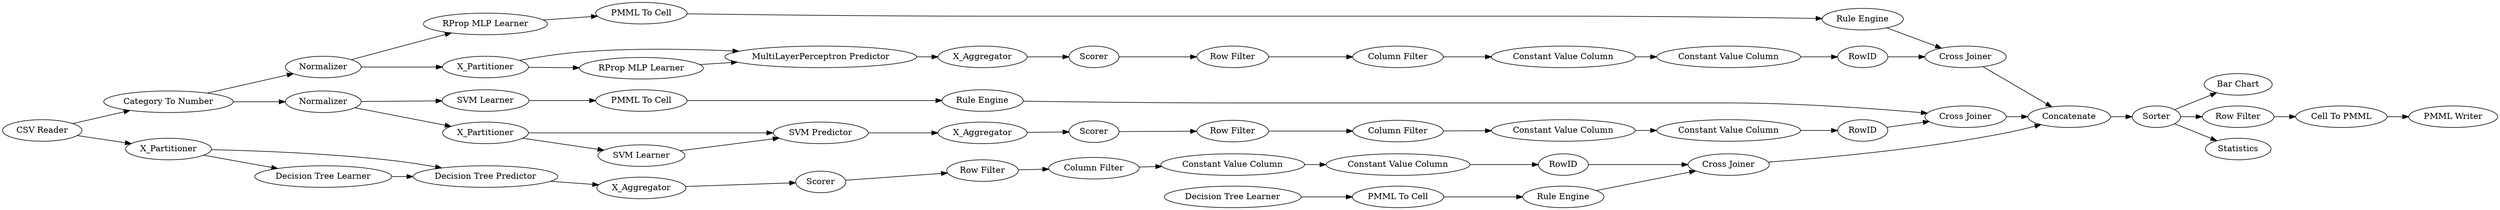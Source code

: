 digraph {
	"4200227519455674789_292" [label="Constant Value Column"]
	"5036441350070881423_58" [label="Category To Number"]
	"-3544194864831273426_39" [label="Cross Joiner"]
	"4874074096022341272_32" [label="Decision Tree Predictor"]
	"4200227519455674789_9" [label="Row Filter"]
	"2284148026566464520_38" [label="Cross Joiner"]
	"2284148026566464520_7" [label=X_Aggregator]
	"1718420229294422663_34" [label="Rule Engine"]
	"1342386278375331281_35" [label="Rule Engine"]
	"-417175415952546198_35" [label="RProp MLP Learner"]
	"-5802824780086416924_9" [label="Row Filter"]
	"4200227519455674789_290" [label="Constant Value Column"]
	"4874074096022341272_39" [label=Scorer]
	"5036441350070881423_60" [label=Concatenate]
	"-64018177236819369_292" [label="Constant Value Column"]
	"-3544194864831273426_7" [label=X_Aggregator]
	"4874074096022341272_38" [label="Cross Joiner"]
	"4200227519455674789_293" [label=RowID]
	"-64018177236819369_290" [label="Constant Value Column"]
	"1342386278375331281_33" [label="SVM Learner"]
	"-3544194864831273426_2" [label=X_Partitioner]
	"5036441350070881423_59" [label="Bar Chart"]
	"-5802824780086416924_293" [label=RowID]
	"2284148026566464520_39" [label=Normalizer]
	"5036441350070881423_61" [label="PMML Writer"]
	"1342386278375331281_34" [label="PMML To Cell"]
	"4874074096022341272_7" [label=X_Aggregator]
	"-64018177236819369_293" [label=RowID]
	"-64018177236819369_9" [label="Row Filter"]
	"1718420229294422663_28" [label="PMML To Cell"]
	"2284148026566464520_32" [label="MultiLayerPerceptron Predictor"]
	"-3544194864831273426_41" [label=Scorer]
	"-5802824780086416924_294" [label="Column Filter"]
	"-417175415952546198_22" [label="PMML To Cell"]
	"5036441350070881423_53" [label="Row Filter"]
	"-3544194864831273426_32" [label="SVM Predictor"]
	"5036441350070881423_62" [label="CSV Reader"]
	"2284148026566464520_2" [label=X_Partitioner]
	"2284148026566464520_31" [label="RProp MLP Learner"]
	"5036441350070881423_63" [label=Statistics]
	"-5802824780086416924_290" [label="Constant Value Column"]
	"5036441350070881423_54" [label="Cell To PMML"]
	"-64018177236819369_294" [label="Column Filter"]
	"5036441350070881423_52" [label=Sorter]
	"1718420229294422663_33" [label="Decision Tree Learner"]
	"4200227519455674789_294" [label="Column Filter"]
	"-3544194864831273426_31" [label="SVM Learner"]
	"-3544194864831273426_40" [label=Normalizer]
	"4874074096022341272_31" [label="Decision Tree Learner"]
	"4874074096022341272_2" [label=X_Partitioner]
	"2284148026566464520_40" [label=Scorer]
	"-5802824780086416924_292" [label="Constant Value Column"]
	"-417175415952546198_34" [label="Rule Engine"]
	"1718420229294422663_28" -> "1718420229294422663_34"
	"5036441350070881423_58" -> "2284148026566464520_39"
	"-3544194864831273426_40" -> "1342386278375331281_33"
	"-3544194864831273426_32" -> "-3544194864831273426_7"
	"5036441350070881423_52" -> "5036441350070881423_53"
	"1718420229294422663_33" -> "1718420229294422663_28"
	"-64018177236819369_292" -> "-64018177236819369_293"
	"-3544194864831273426_31" -> "-3544194864831273426_32"
	"2284148026566464520_7" -> "2284148026566464520_40"
	"4874074096022341272_39" -> "-64018177236819369_9"
	"-64018177236819369_9" -> "-64018177236819369_294"
	"2284148026566464520_2" -> "2284148026566464520_31"
	"4874074096022341272_2" -> "4874074096022341272_31"
	"-64018177236819369_293" -> "4874074096022341272_38"
	"4874074096022341272_38" -> "5036441350070881423_60"
	"2284148026566464520_39" -> "2284148026566464520_2"
	"5036441350070881423_52" -> "5036441350070881423_63"
	"-5802824780086416924_290" -> "-5802824780086416924_292"
	"1342386278375331281_34" -> "1342386278375331281_35"
	"-5802824780086416924_9" -> "-5802824780086416924_294"
	"4874074096022341272_2" -> "4874074096022341272_32"
	"-3544194864831273426_41" -> "4200227519455674789_9"
	"5036441350070881423_52" -> "5036441350070881423_59"
	"-5802824780086416924_293" -> "2284148026566464520_38"
	"-5802824780086416924_294" -> "-5802824780086416924_290"
	"-3544194864831273426_2" -> "-3544194864831273426_31"
	"-3544194864831273426_40" -> "-3544194864831273426_2"
	"2284148026566464520_39" -> "-417175415952546198_35"
	"4200227519455674789_9" -> "4200227519455674789_294"
	"-417175415952546198_35" -> "-417175415952546198_22"
	"1342386278375331281_33" -> "1342386278375331281_34"
	"-64018177236819369_290" -> "-64018177236819369_292"
	"1718420229294422663_34" -> "4874074096022341272_38"
	"2284148026566464520_31" -> "2284148026566464520_32"
	"5036441350070881423_60" -> "5036441350070881423_52"
	"5036441350070881423_54" -> "5036441350070881423_61"
	"-64018177236819369_294" -> "-64018177236819369_290"
	"-417175415952546198_22" -> "-417175415952546198_34"
	"4200227519455674789_294" -> "4200227519455674789_290"
	"5036441350070881423_62" -> "4874074096022341272_2"
	"2284148026566464520_38" -> "5036441350070881423_60"
	"2284148026566464520_32" -> "2284148026566464520_7"
	"4200227519455674789_292" -> "4200227519455674789_293"
	"4874074096022341272_31" -> "4874074096022341272_32"
	"-3544194864831273426_2" -> "-3544194864831273426_32"
	"4200227519455674789_293" -> "-3544194864831273426_39"
	"5036441350070881423_53" -> "5036441350070881423_54"
	"-417175415952546198_34" -> "2284148026566464520_38"
	"4874074096022341272_32" -> "4874074096022341272_7"
	"2284148026566464520_40" -> "-5802824780086416924_9"
	"-5802824780086416924_292" -> "-5802824780086416924_293"
	"-3544194864831273426_39" -> "5036441350070881423_60"
	"4200227519455674789_290" -> "4200227519455674789_292"
	"4874074096022341272_7" -> "4874074096022341272_39"
	"5036441350070881423_62" -> "5036441350070881423_58"
	"-3544194864831273426_7" -> "-3544194864831273426_41"
	"1342386278375331281_35" -> "-3544194864831273426_39"
	"5036441350070881423_58" -> "-3544194864831273426_40"
	"2284148026566464520_2" -> "2284148026566464520_32"
	rankdir=LR
}
